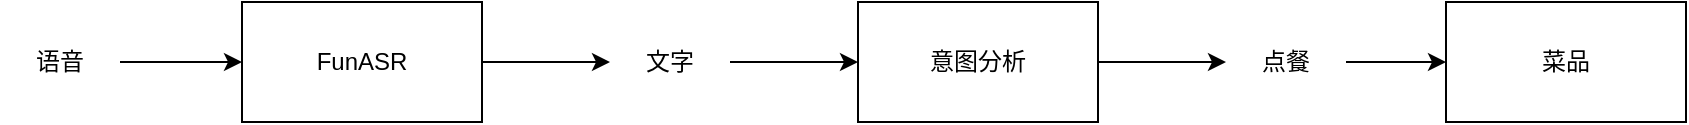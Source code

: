 <mxfile version="26.2.13">
  <diagram name="第 1 页" id="AAA-i-U1p1oaGIEykhEj">
    <mxGraphModel dx="1259" dy="655" grid="0" gridSize="10" guides="1" tooltips="1" connect="1" arrows="1" fold="1" page="0" pageScale="1" pageWidth="1200" pageHeight="1920" math="0" shadow="0">
      <root>
        <mxCell id="0" />
        <mxCell id="1" parent="0" />
        <mxCell id="-NIWGY94qYfdviT3cTTC-5" style="edgeStyle=orthogonalEdgeStyle;rounded=0;orthogonalLoop=1;jettySize=auto;html=1;" edge="1" parent="1" source="-NIWGY94qYfdviT3cTTC-1" target="-NIWGY94qYfdviT3cTTC-4">
          <mxGeometry relative="1" as="geometry" />
        </mxCell>
        <mxCell id="-NIWGY94qYfdviT3cTTC-1" value="FunASR" style="rounded=0;whiteSpace=wrap;html=1;" vertex="1" parent="1">
          <mxGeometry x="175" y="249" width="120" height="60" as="geometry" />
        </mxCell>
        <mxCell id="-NIWGY94qYfdviT3cTTC-3" style="edgeStyle=orthogonalEdgeStyle;rounded=0;orthogonalLoop=1;jettySize=auto;html=1;" edge="1" parent="1" source="-NIWGY94qYfdviT3cTTC-2" target="-NIWGY94qYfdviT3cTTC-1">
          <mxGeometry relative="1" as="geometry" />
        </mxCell>
        <mxCell id="-NIWGY94qYfdviT3cTTC-2" value="语音" style="text;html=1;align=center;verticalAlign=middle;whiteSpace=wrap;rounded=0;" vertex="1" parent="1">
          <mxGeometry x="54" y="264" width="60" height="30" as="geometry" />
        </mxCell>
        <mxCell id="-NIWGY94qYfdviT3cTTC-7" style="edgeStyle=orthogonalEdgeStyle;rounded=0;orthogonalLoop=1;jettySize=auto;html=1;" edge="1" parent="1" source="-NIWGY94qYfdviT3cTTC-4" target="-NIWGY94qYfdviT3cTTC-6">
          <mxGeometry relative="1" as="geometry" />
        </mxCell>
        <mxCell id="-NIWGY94qYfdviT3cTTC-4" value="文字" style="text;html=1;align=center;verticalAlign=middle;whiteSpace=wrap;rounded=0;" vertex="1" parent="1">
          <mxGeometry x="359" y="264" width="60" height="30" as="geometry" />
        </mxCell>
        <mxCell id="-NIWGY94qYfdviT3cTTC-9" style="edgeStyle=orthogonalEdgeStyle;rounded=0;orthogonalLoop=1;jettySize=auto;html=1;" edge="1" parent="1" source="-NIWGY94qYfdviT3cTTC-6" target="-NIWGY94qYfdviT3cTTC-8">
          <mxGeometry relative="1" as="geometry" />
        </mxCell>
        <mxCell id="-NIWGY94qYfdviT3cTTC-6" value="意图分析" style="rounded=0;whiteSpace=wrap;html=1;" vertex="1" parent="1">
          <mxGeometry x="483" y="249" width="120" height="60" as="geometry" />
        </mxCell>
        <mxCell id="-NIWGY94qYfdviT3cTTC-11" value="" style="edgeStyle=orthogonalEdgeStyle;rounded=0;orthogonalLoop=1;jettySize=auto;html=1;" edge="1" parent="1" source="-NIWGY94qYfdviT3cTTC-8" target="-NIWGY94qYfdviT3cTTC-10">
          <mxGeometry relative="1" as="geometry" />
        </mxCell>
        <mxCell id="-NIWGY94qYfdviT3cTTC-8" value="点餐" style="text;html=1;align=center;verticalAlign=middle;whiteSpace=wrap;rounded=0;" vertex="1" parent="1">
          <mxGeometry x="667" y="264" width="60" height="30" as="geometry" />
        </mxCell>
        <mxCell id="-NIWGY94qYfdviT3cTTC-10" value="菜品" style="whiteSpace=wrap;html=1;" vertex="1" parent="1">
          <mxGeometry x="777" y="249" width="120" height="60" as="geometry" />
        </mxCell>
      </root>
    </mxGraphModel>
  </diagram>
</mxfile>
